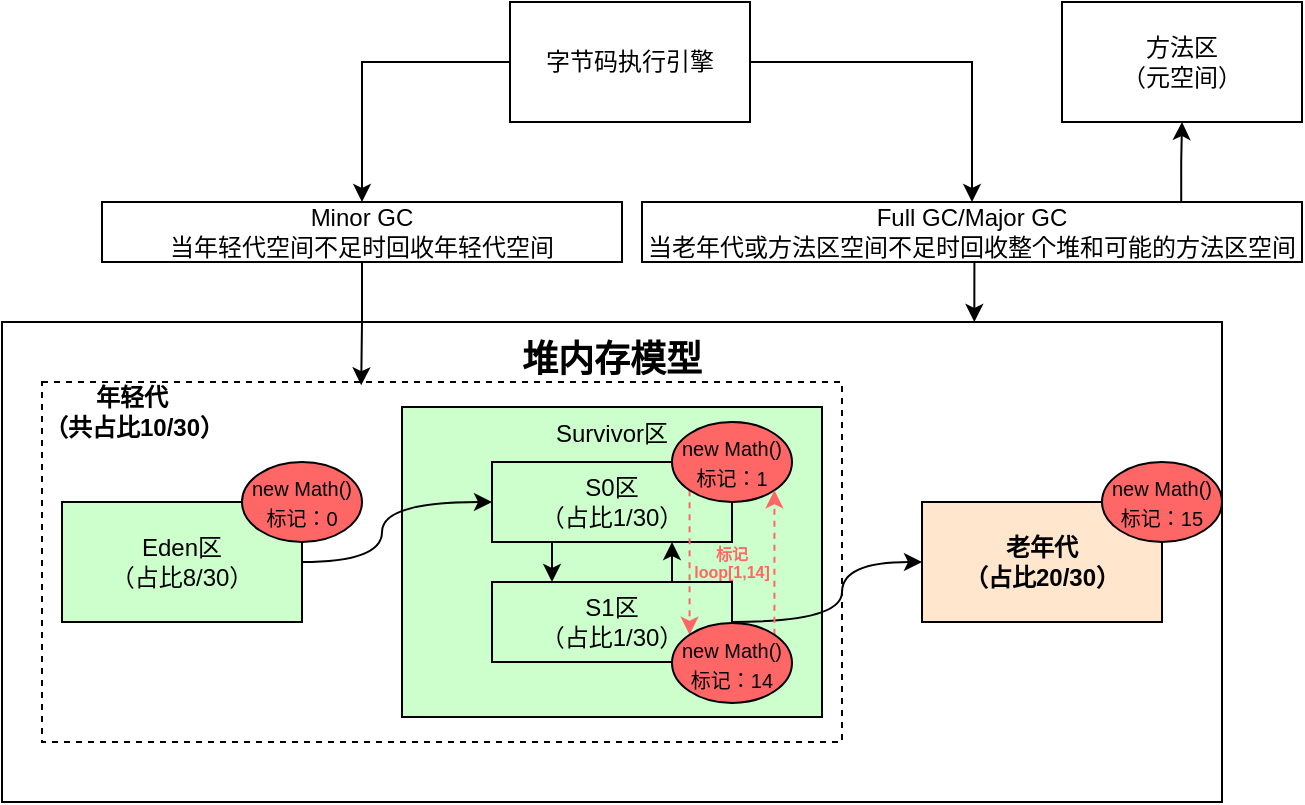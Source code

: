 <mxfile version="24.7.17">
  <diagram name="第 1 页" id="rV9ULkOyMwSeYtQp0t5N">
    <mxGraphModel dx="1420" dy="822" grid="1" gridSize="10" guides="1" tooltips="1" connect="1" arrows="1" fold="1" page="1" pageScale="1" pageWidth="827" pageHeight="1169" math="0" shadow="0">
      <root>
        <mxCell id="0" />
        <mxCell id="1" parent="0" />
        <mxCell id="kUiZ_8dyqul221Agod4o-5" value="&lt;div&gt;&lt;b&gt;&lt;font style=&quot;font-size: 18px;&quot;&gt;堆内存模型&lt;/font&gt;&lt;/b&gt;&lt;/div&gt;&lt;div&gt;&lt;b&gt;&lt;font size=&quot;3&quot;&gt;&lt;br&gt;&lt;/font&gt;&lt;/b&gt;&lt;/div&gt;&lt;div&gt;&lt;br&gt;&lt;/div&gt;&lt;div&gt;&lt;b&gt;&lt;font size=&quot;3&quot;&gt;&lt;br&gt;&lt;/font&gt;&lt;/b&gt;&lt;/div&gt;&lt;div&gt;&lt;b&gt;&lt;font size=&quot;3&quot;&gt;&lt;br&gt;&lt;/font&gt;&lt;/b&gt;&lt;/div&gt;&lt;div&gt;&lt;b&gt;&lt;font size=&quot;3&quot;&gt;&lt;br&gt;&lt;/font&gt;&lt;/b&gt;&lt;/div&gt;&lt;div&gt;&lt;b&gt;&lt;font size=&quot;3&quot;&gt;&lt;br&gt;&lt;/font&gt;&lt;/b&gt;&lt;/div&gt;&lt;div&gt;&lt;b&gt;&lt;font size=&quot;3&quot;&gt;&lt;br&gt;&lt;/font&gt;&lt;/b&gt;&lt;/div&gt;&lt;div&gt;&lt;b&gt;&lt;font size=&quot;3&quot;&gt;&lt;br&gt;&lt;/font&gt;&lt;/b&gt;&lt;/div&gt;&lt;div&gt;&lt;b&gt;&lt;font size=&quot;3&quot;&gt;&lt;br&gt;&lt;/font&gt;&lt;/b&gt;&lt;/div&gt;&lt;div&gt;&lt;b&gt;&lt;font size=&quot;3&quot;&gt;&lt;br&gt;&lt;/font&gt;&lt;/b&gt;&lt;/div&gt;&lt;div&gt;&lt;br&gt;&lt;/div&gt;" style="rounded=0;whiteSpace=wrap;html=1;" vertex="1" parent="1">
          <mxGeometry x="100" y="190" width="610" height="240" as="geometry" />
        </mxCell>
        <mxCell id="kUiZ_8dyqul221Agod4o-12" value="" style="rounded=0;whiteSpace=wrap;html=1;dashed=1;" vertex="1" parent="1">
          <mxGeometry x="120" y="220" width="400" height="180" as="geometry" />
        </mxCell>
        <mxCell id="kUiZ_8dyqul221Agod4o-8" value="Survivor区&lt;div&gt;&lt;br&gt;&lt;/div&gt;&lt;div&gt;&lt;br&gt;&lt;/div&gt;&lt;div&gt;&lt;br&gt;&lt;/div&gt;&lt;div&gt;&lt;br&gt;&lt;/div&gt;&lt;div&gt;&lt;br&gt;&lt;/div&gt;&lt;div&gt;&lt;br&gt;&lt;/div&gt;&lt;div&gt;&lt;br&gt;&lt;/div&gt;&lt;div&gt;&lt;br&gt;&lt;/div&gt;&lt;div&gt;&lt;br&gt;&lt;/div&gt;" style="rounded=0;whiteSpace=wrap;html=1;fillColor=#CCFFCC;" vertex="1" parent="1">
          <mxGeometry x="300" y="232.5" width="210" height="155" as="geometry" />
        </mxCell>
        <mxCell id="kUiZ_8dyqul221Agod4o-15" style="edgeStyle=orthogonalEdgeStyle;rounded=0;orthogonalLoop=1;jettySize=auto;html=1;exitX=1;exitY=0.5;exitDx=0;exitDy=0;entryX=0;entryY=0.5;entryDx=0;entryDy=0;curved=1;" edge="1" parent="1" source="kUiZ_8dyqul221Agod4o-7" target="kUiZ_8dyqul221Agod4o-9">
          <mxGeometry relative="1" as="geometry">
            <Array as="points">
              <mxPoint x="290" y="310" />
              <mxPoint x="290" y="280" />
            </Array>
          </mxGeometry>
        </mxCell>
        <mxCell id="kUiZ_8dyqul221Agod4o-7" value="Eden区&lt;div&gt;（占比8/30）&lt;/div&gt;" style="rounded=0;whiteSpace=wrap;html=1;fillColor=#CCFFCC;" vertex="1" parent="1">
          <mxGeometry x="130" y="280" width="120" height="60" as="geometry" />
        </mxCell>
        <mxCell id="kUiZ_8dyqul221Agod4o-16" style="edgeStyle=orthogonalEdgeStyle;rounded=0;orthogonalLoop=1;jettySize=auto;html=1;exitX=0.25;exitY=1;exitDx=0;exitDy=0;entryX=0.25;entryY=0;entryDx=0;entryDy=0;" edge="1" parent="1" source="kUiZ_8dyqul221Agod4o-9" target="kUiZ_8dyqul221Agod4o-10">
          <mxGeometry relative="1" as="geometry" />
        </mxCell>
        <mxCell id="kUiZ_8dyqul221Agod4o-9" value="S0区&lt;div&gt;（占比1/30）&lt;/div&gt;" style="rounded=0;whiteSpace=wrap;html=1;fillColor=#CCFFCC;" vertex="1" parent="1">
          <mxGeometry x="345" y="260" width="120" height="40" as="geometry" />
        </mxCell>
        <mxCell id="kUiZ_8dyqul221Agod4o-17" style="edgeStyle=orthogonalEdgeStyle;rounded=0;orthogonalLoop=1;jettySize=auto;html=1;exitX=0.75;exitY=0;exitDx=0;exitDy=0;entryX=0.75;entryY=1;entryDx=0;entryDy=0;" edge="1" parent="1" source="kUiZ_8dyqul221Agod4o-10" target="kUiZ_8dyqul221Agod4o-9">
          <mxGeometry relative="1" as="geometry" />
        </mxCell>
        <mxCell id="kUiZ_8dyqul221Agod4o-19" style="edgeStyle=orthogonalEdgeStyle;rounded=0;orthogonalLoop=1;jettySize=auto;html=1;exitX=1;exitY=0.5;exitDx=0;exitDy=0;entryX=0;entryY=0.5;entryDx=0;entryDy=0;curved=1;" edge="1" parent="1" source="kUiZ_8dyqul221Agod4o-10" target="kUiZ_8dyqul221Agod4o-11">
          <mxGeometry relative="1" as="geometry">
            <Array as="points">
              <mxPoint x="520" y="340" />
              <mxPoint x="520" y="310" />
            </Array>
          </mxGeometry>
        </mxCell>
        <mxCell id="kUiZ_8dyqul221Agod4o-10" value="S1区&lt;div&gt;（占比1/30）&lt;/div&gt;" style="rounded=0;whiteSpace=wrap;html=1;fillColor=#CCFFCC;" vertex="1" parent="1">
          <mxGeometry x="345" y="320" width="120" height="40" as="geometry" />
        </mxCell>
        <mxCell id="kUiZ_8dyqul221Agod4o-11" value="&lt;b&gt;老年代&lt;/b&gt;&lt;div&gt;&lt;b&gt;（占比20/30）&lt;/b&gt;&lt;/div&gt;" style="rounded=0;whiteSpace=wrap;html=1;fillColor=#FFE6CC;" vertex="1" parent="1">
          <mxGeometry x="560" y="280" width="120" height="60" as="geometry" />
        </mxCell>
        <mxCell id="kUiZ_8dyqul221Agod4o-14" value="&lt;b&gt;年轻代&lt;/b&gt;&lt;div&gt;&lt;b&gt;（共占比10/30）&lt;/b&gt;&lt;/div&gt;" style="text;html=1;align=center;verticalAlign=middle;whiteSpace=wrap;rounded=0;" vertex="1" parent="1">
          <mxGeometry x="120" y="220" width="90" height="30" as="geometry" />
        </mxCell>
        <mxCell id="kUiZ_8dyqul221Agod4o-18" value="&lt;font style=&quot;font-size: 10px;&quot;&gt;new Math()&lt;/font&gt;&lt;div&gt;&lt;font style=&quot;font-size: 10px;&quot;&gt;标记：0&lt;/font&gt;&lt;/div&gt;" style="ellipse;whiteSpace=wrap;html=1;fillColor=#FF6666;" vertex="1" parent="1">
          <mxGeometry x="220" y="260" width="60" height="40" as="geometry" />
        </mxCell>
        <mxCell id="kUiZ_8dyqul221Agod4o-22" style="edgeStyle=orthogonalEdgeStyle;rounded=0;orthogonalLoop=1;jettySize=auto;html=1;exitX=0;exitY=1;exitDx=0;exitDy=0;entryX=0;entryY=0;entryDx=0;entryDy=0;dashed=1;strokeColor=#FF6666;curved=1;" edge="1" parent="1" source="kUiZ_8dyqul221Agod4o-20" target="kUiZ_8dyqul221Agod4o-21">
          <mxGeometry relative="1" as="geometry" />
        </mxCell>
        <mxCell id="kUiZ_8dyqul221Agod4o-20" value="&lt;font style=&quot;font-size: 10px;&quot;&gt;new Math()&lt;/font&gt;&lt;div&gt;&lt;font style=&quot;font-size: 10px;&quot;&gt;标记：1&lt;/font&gt;&lt;/div&gt;" style="ellipse;whiteSpace=wrap;html=1;fillColor=#FF6666;" vertex="1" parent="1">
          <mxGeometry x="435" y="240" width="60" height="40" as="geometry" />
        </mxCell>
        <mxCell id="kUiZ_8dyqul221Agod4o-23" style="edgeStyle=orthogonalEdgeStyle;rounded=0;orthogonalLoop=1;jettySize=auto;html=1;exitX=1;exitY=0;exitDx=0;exitDy=0;entryX=1;entryY=1;entryDx=0;entryDy=0;dashed=1;strokeColor=#FF6666;curved=1;" edge="1" parent="1" source="kUiZ_8dyqul221Agod4o-21" target="kUiZ_8dyqul221Agod4o-20">
          <mxGeometry relative="1" as="geometry" />
        </mxCell>
        <mxCell id="kUiZ_8dyqul221Agod4o-21" value="&lt;font style=&quot;font-size: 10px;&quot;&gt;new Math()&lt;/font&gt;&lt;div&gt;&lt;font style=&quot;font-size: 10px;&quot;&gt;标记：14&lt;/font&gt;&lt;/div&gt;" style="ellipse;whiteSpace=wrap;html=1;fillColor=#FF6666;" vertex="1" parent="1">
          <mxGeometry x="435" y="340.5" width="60" height="40" as="geometry" />
        </mxCell>
        <mxCell id="kUiZ_8dyqul221Agod4o-24" value="&lt;p style=&quot;line-height: 60%;&quot;&gt;&lt;/p&gt;&lt;div style=&quot;line-height: 0%;&quot;&gt;&lt;b style=&quot;font-size: 8px; color: rgb(255, 102, 102); background-color: initial;&quot;&gt;标记&lt;/b&gt;&lt;/div&gt;&lt;b style=&quot;font-size: 8px; color: rgb(255, 102, 102); background-color: initial;&quot;&gt;loop[1,14]&lt;/b&gt;&lt;p&gt;&lt;/p&gt;" style="text;html=1;align=center;verticalAlign=middle;whiteSpace=wrap;rounded=0;" vertex="1" parent="1">
          <mxGeometry x="435" y="300" width="60" height="25" as="geometry" />
        </mxCell>
        <mxCell id="kUiZ_8dyqul221Agod4o-25" value="&lt;font style=&quot;font-size: 10px;&quot;&gt;new Math()&lt;/font&gt;&lt;div&gt;&lt;font style=&quot;font-size: 10px;&quot;&gt;标记：15&lt;/font&gt;&lt;/div&gt;" style="ellipse;whiteSpace=wrap;html=1;fillColor=#FF6666;" vertex="1" parent="1">
          <mxGeometry x="650" y="260" width="60" height="40" as="geometry" />
        </mxCell>
        <mxCell id="kUiZ_8dyqul221Agod4o-30" style="edgeStyle=orthogonalEdgeStyle;rounded=0;orthogonalLoop=1;jettySize=auto;html=1;exitX=0;exitY=0.5;exitDx=0;exitDy=0;entryX=0.5;entryY=0;entryDx=0;entryDy=0;" edge="1" parent="1" source="kUiZ_8dyqul221Agod4o-26" target="kUiZ_8dyqul221Agod4o-28">
          <mxGeometry relative="1" as="geometry" />
        </mxCell>
        <mxCell id="kUiZ_8dyqul221Agod4o-31" style="edgeStyle=orthogonalEdgeStyle;rounded=0;orthogonalLoop=1;jettySize=auto;html=1;exitX=1;exitY=0.5;exitDx=0;exitDy=0;entryX=0.5;entryY=0;entryDx=0;entryDy=0;" edge="1" parent="1" source="kUiZ_8dyqul221Agod4o-26" target="kUiZ_8dyqul221Agod4o-35">
          <mxGeometry relative="1" as="geometry">
            <mxPoint x="540" y="130" as="targetPoint" />
          </mxGeometry>
        </mxCell>
        <mxCell id="kUiZ_8dyqul221Agod4o-26" value="字节码执行引擎" style="rounded=0;whiteSpace=wrap;html=1;" vertex="1" parent="1">
          <mxGeometry x="354" y="30" width="120" height="60" as="geometry" />
        </mxCell>
        <mxCell id="kUiZ_8dyqul221Agod4o-28" value="Minor GC&lt;div&gt;当年轻代空间不足时回收年轻代空间&lt;/div&gt;" style="rounded=0;whiteSpace=wrap;html=1;" vertex="1" parent="1">
          <mxGeometry x="150" y="130" width="260" height="30" as="geometry" />
        </mxCell>
        <mxCell id="kUiZ_8dyqul221Agod4o-35" value="Full GC/Major GC&lt;div&gt;当老年代&lt;span style=&quot;background-color: initial;&quot;&gt;或方法区空间&lt;/span&gt;&lt;span style=&quot;background-color: initial;&quot;&gt;不足时回收整个堆和可能的方法区&lt;/span&gt;&lt;span style=&quot;background-color: initial;&quot;&gt;空间&lt;/span&gt;&lt;/div&gt;" style="rounded=0;whiteSpace=wrap;html=1;" vertex="1" parent="1">
          <mxGeometry x="420" y="130" width="330" height="30" as="geometry" />
        </mxCell>
        <mxCell id="kUiZ_8dyqul221Agod4o-36" style="edgeStyle=orthogonalEdgeStyle;rounded=0;orthogonalLoop=1;jettySize=auto;html=1;exitX=0.5;exitY=1;exitDx=0;exitDy=0;entryX=0.399;entryY=0.009;entryDx=0;entryDy=0;entryPerimeter=0;" edge="1" parent="1" source="kUiZ_8dyqul221Agod4o-28" target="kUiZ_8dyqul221Agod4o-12">
          <mxGeometry relative="1" as="geometry" />
        </mxCell>
        <mxCell id="kUiZ_8dyqul221Agod4o-39" style="edgeStyle=orthogonalEdgeStyle;rounded=0;orthogonalLoop=1;jettySize=auto;html=1;exitX=0.5;exitY=1;exitDx=0;exitDy=0;entryX=0.797;entryY=0;entryDx=0;entryDy=0;entryPerimeter=0;" edge="1" parent="1" source="kUiZ_8dyqul221Agod4o-35" target="kUiZ_8dyqul221Agod4o-5">
          <mxGeometry relative="1" as="geometry" />
        </mxCell>
        <mxCell id="kUiZ_8dyqul221Agod4o-40" value="方法区&lt;div&gt;（元空间）&lt;/div&gt;" style="rounded=0;whiteSpace=wrap;html=1;" vertex="1" parent="1">
          <mxGeometry x="630" y="30" width="120" height="60" as="geometry" />
        </mxCell>
        <mxCell id="kUiZ_8dyqul221Agod4o-41" style="edgeStyle=orthogonalEdgeStyle;rounded=0;orthogonalLoop=1;jettySize=auto;html=1;exitX=0.817;exitY=0.002;exitDx=0;exitDy=0;entryX=0.5;entryY=1;entryDx=0;entryDy=0;exitPerimeter=0;" edge="1" parent="1" source="kUiZ_8dyqul221Agod4o-35" target="kUiZ_8dyqul221Agod4o-40">
          <mxGeometry relative="1" as="geometry" />
        </mxCell>
      </root>
    </mxGraphModel>
  </diagram>
</mxfile>
